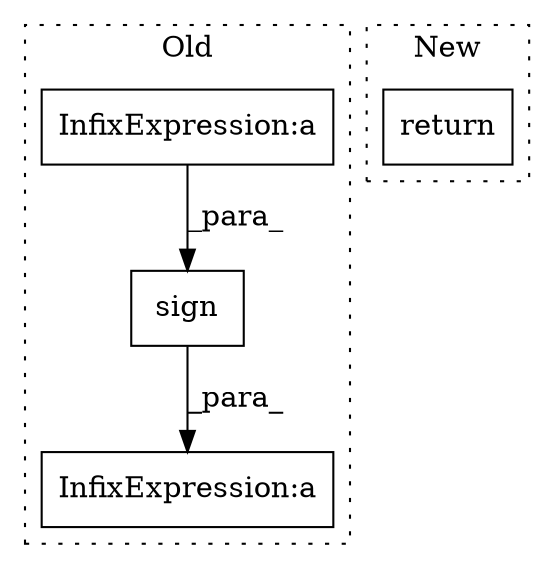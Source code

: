 digraph G {
subgraph cluster0 {
1 [label="sign" a="32" s="726,752" l="5,1" shape="box"];
3 [label="InfixExpression:a" a="27" s="737" l="3" shape="box"];
4 [label="InfixExpression:a" a="27" s="693" l="3" shape="box"];
label = "Old";
style="dotted";
}
subgraph cluster1 {
2 [label="return" a="41" s="561" l="7" shape="box"];
label = "New";
style="dotted";
}
1 -> 4 [label="_para_"];
3 -> 1 [label="_para_"];
}